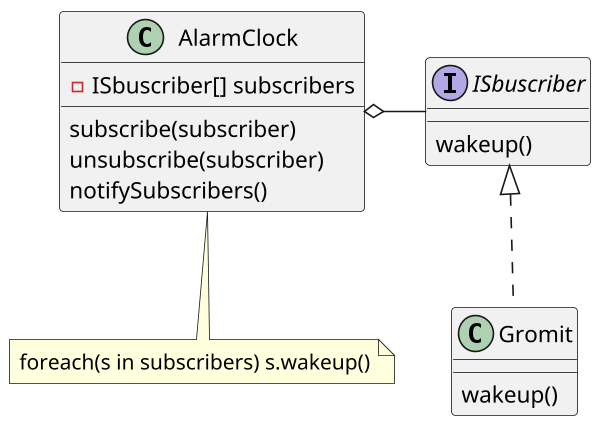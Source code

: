 @startuml Observateur
scale 600*600

interface ISbuscriber{
    wakeup()
}

class Gromit {
    wakeup()
}

Class AlarmClock {
    -ISbuscriber[] subscribers
    subscribe(subscriber)
    unsubscribe(subscriber)
    notifySubscribers()
}
note bottom: foreach(s in subscribers) s.wakeup()

AlarmClock o- ISbuscriber
ISbuscriber <|.. Gromit
@enduml